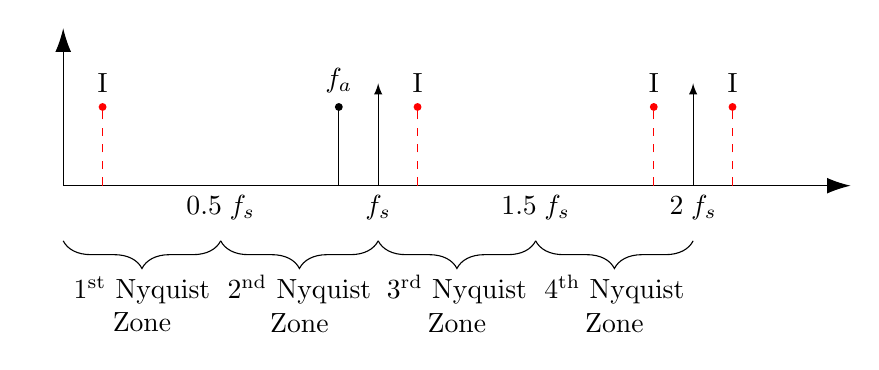 \def\arrlen{3mm}
\def\arrwidth{2mm}
\usetikzlibrary{calc}

\begin{tikzpicture}
\draw[{Latex[length=\arrlen,width=\arrwidth]}-{Latex[length=\arrlen,width=\arrwidth]}] (0,2) -- (0,0) --(10,0);
\node[align=center, anchor=north] at (2,0) {$0.5\; f_s$};
\node[align=center, anchor=north] at (4,0) {$f_s$};
\node[align=center, anchor=north] at (6,0) {$1.5\; f_s$};
\node[align=center, anchor=north] at (8,0) {$2\; f_s$};

\draw[-{latex[length=\arrlen,width=\arrwidth]}] (4,0) -- (4,1.3);
\draw[-{latex[length=\arrlen,width=\arrwidth]}] (8,0) -- (8,1.3);

\draw [decorate,decoration={brace,amplitude=10pt}] (2,-0.7) -- (0,-0.7) node [black,midway,yshift=-0.8cm,align=center] {1\textsuperscript{st} Nyquist\\Zone};
\draw [decorate,decoration={brace,amplitude=10pt}] (4,-0.7) -- (2,-0.7) node [black,midway,yshift=-0.8cm,align=center] {2\textsuperscript{nd} Nyquist\\Zone};
\draw [decorate,decoration={brace,amplitude=10pt}] (6,-0.7) -- (4,-0.7) node [black,midway,yshift=-0.8cm,align=center] {3\textsuperscript{rd} Nyquist\\Zone};
\draw [decorate,decoration={brace,amplitude=10pt}] (8,-0.7) -- (6,-0.7) node [black,midway,yshift=-0.8cm,align=center] {4\textsuperscript{th} Nyquist\\Zone};

\draw (3.5,0) -- +(0,1) node[circle,inner sep=0,minimum size=0.1cm,fill=black,label={[]above:$f_a$}] {};

\draw[red,dashed] (0.5,0) -- +(0,1) node[red,circle,inner sep=0,minimum size=0.1cm,fill=red,label={[black]above:I}] {};
\draw[red,dashed] (4.5,0) -- +(0,1) node[red,circle,inner sep=0,minimum size=0.1cm,fill=red,label={[black]above:I}] {};
\draw[red,dashed] (7.5,0) -- +(0,1) node[red,circle,inner sep=0,minimum size=0.1cm,fill=red,label={[black]above:I}] {};
\draw[red,dashed] (8.5,0) -- +(0,1) node[red,circle,inner sep=0,minimum size=0.1cm,fill=red,label={[black]above:I}] {};
\end{tikzpicture}